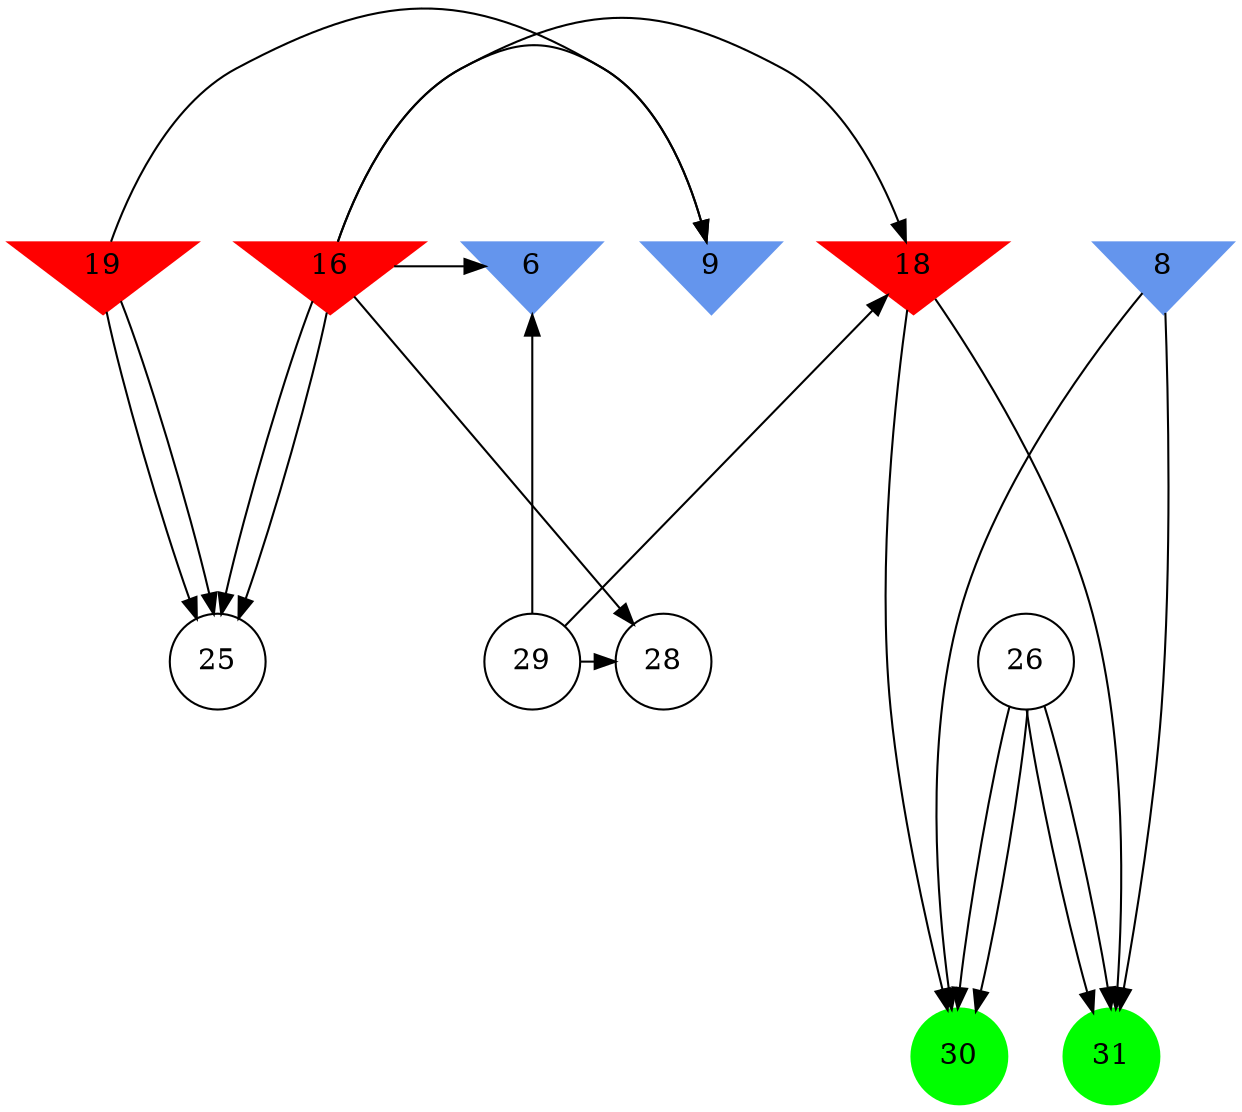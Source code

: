 digraph brain {
	ranksep=2.0;
	6 [shape=invtriangle,style=filled,color=cornflowerblue];
	8 [shape=invtriangle,style=filled,color=cornflowerblue];
	9 [shape=invtriangle,style=filled,color=cornflowerblue];
	16 [shape=invtriangle,style=filled,color=red];
	18 [shape=invtriangle,style=filled,color=red];
	19 [shape=invtriangle,style=filled,color=red];
	25 [shape=circle,color=black];
	26 [shape=circle,color=black];
	28 [shape=circle,color=black];
	29 [shape=circle,color=black];
	30 [shape=circle,style=filled,color=green];
	31 [shape=circle,style=filled,color=green];
	16	->	18;
	16	->	28;
	16	->	6;
	29	->	18;
	29	->	28;
	29	->	6;
	26	->	31;
	26	->	30;
	18	->	31;
	18	->	30;
	26	->	31;
	26	->	30;
	8	->	31;
	8	->	30;
	19	->	9;
	19	->	25;
	19	->	25;
	16	->	9;
	16	->	25;
	16	->	25;
	{ rank=same; 6; 8; 9; 16; 18; 19; }
	{ rank=same; 25; 26; 28; 29; }
	{ rank=same; 30; 31; }
}
